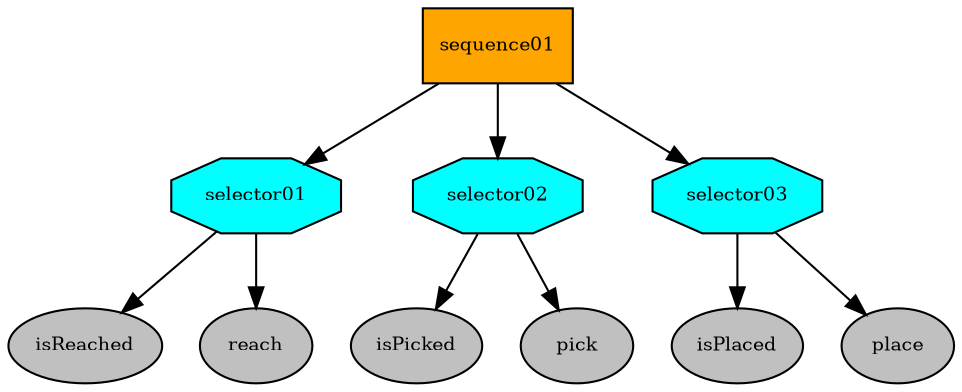 digraph pastafarianism {
graph [fontname="times-roman"];
node [fontname="times-roman"];
edge [fontname="times-roman"];
sequence01 [fillcolor=orange, fontcolor=black, fontsize=9, label=sequence01, shape=box, style=filled];
selector01 [fillcolor=cyan, fontcolor=black, fontsize=9, label=selector01, shape=octagon, style=filled];
sequence01 -> selector01;
isReached [fillcolor=gray, fontcolor=black, fontsize=9, label=isReached, shape=ellipse, style=filled];
selector01 -> isReached;
reach [fillcolor=gray, fontcolor=black, fontsize=9, label=reach, shape=ellipse, style=filled];
selector01 -> reach;
subgraph  {
label=children_of_selector01;
rank=same;
isReached [fillcolor=gray, fontcolor=black, fontsize=9, label=isReached, shape=ellipse, style=filled];
reach [fillcolor=gray, fontcolor=black, fontsize=9, label=reach, shape=ellipse, style=filled];
}

selector02 [fillcolor=cyan, fontcolor=black, fontsize=9, label=selector02, shape=octagon, style=filled];
sequence01 -> selector02;
isPicked [fillcolor=gray, fontcolor=black, fontsize=9, label=isPicked, shape=ellipse, style=filled];
selector02 -> isPicked;
pick [fillcolor=gray, fontcolor=black, fontsize=9, label=pick, shape=ellipse, style=filled];
selector02 -> pick;
subgraph  {
label=children_of_selector02;
rank=same;
isPicked [fillcolor=gray, fontcolor=black, fontsize=9, label=isPicked, shape=ellipse, style=filled];
pick [fillcolor=gray, fontcolor=black, fontsize=9, label=pick, shape=ellipse, style=filled];
}

selector03 [fillcolor=cyan, fontcolor=black, fontsize=9, label=selector03, shape=octagon, style=filled];
sequence01 -> selector03;
isPlaced [fillcolor=gray, fontcolor=black, fontsize=9, label=isPlaced, shape=ellipse, style=filled];
selector03 -> isPlaced;
place [fillcolor=gray, fontcolor=black, fontsize=9, label=place, shape=ellipse, style=filled];
selector03 -> place;
subgraph  {
label=children_of_selector03;
rank=same;
isPlaced [fillcolor=gray, fontcolor=black, fontsize=9, label=isPlaced, shape=ellipse, style=filled];
place [fillcolor=gray, fontcolor=black, fontsize=9, label=place, shape=ellipse, style=filled];
}

subgraph  {
label=children_of_sequence01;
rank=same;
selector01 [fillcolor=cyan, fontcolor=black, fontsize=9, label=selector01, shape=octagon, style=filled];
selector02 [fillcolor=cyan, fontcolor=black, fontsize=9, label=selector02, shape=octagon, style=filled];
selector03 [fillcolor=cyan, fontcolor=black, fontsize=9, label=selector03, shape=octagon, style=filled];
}

}
